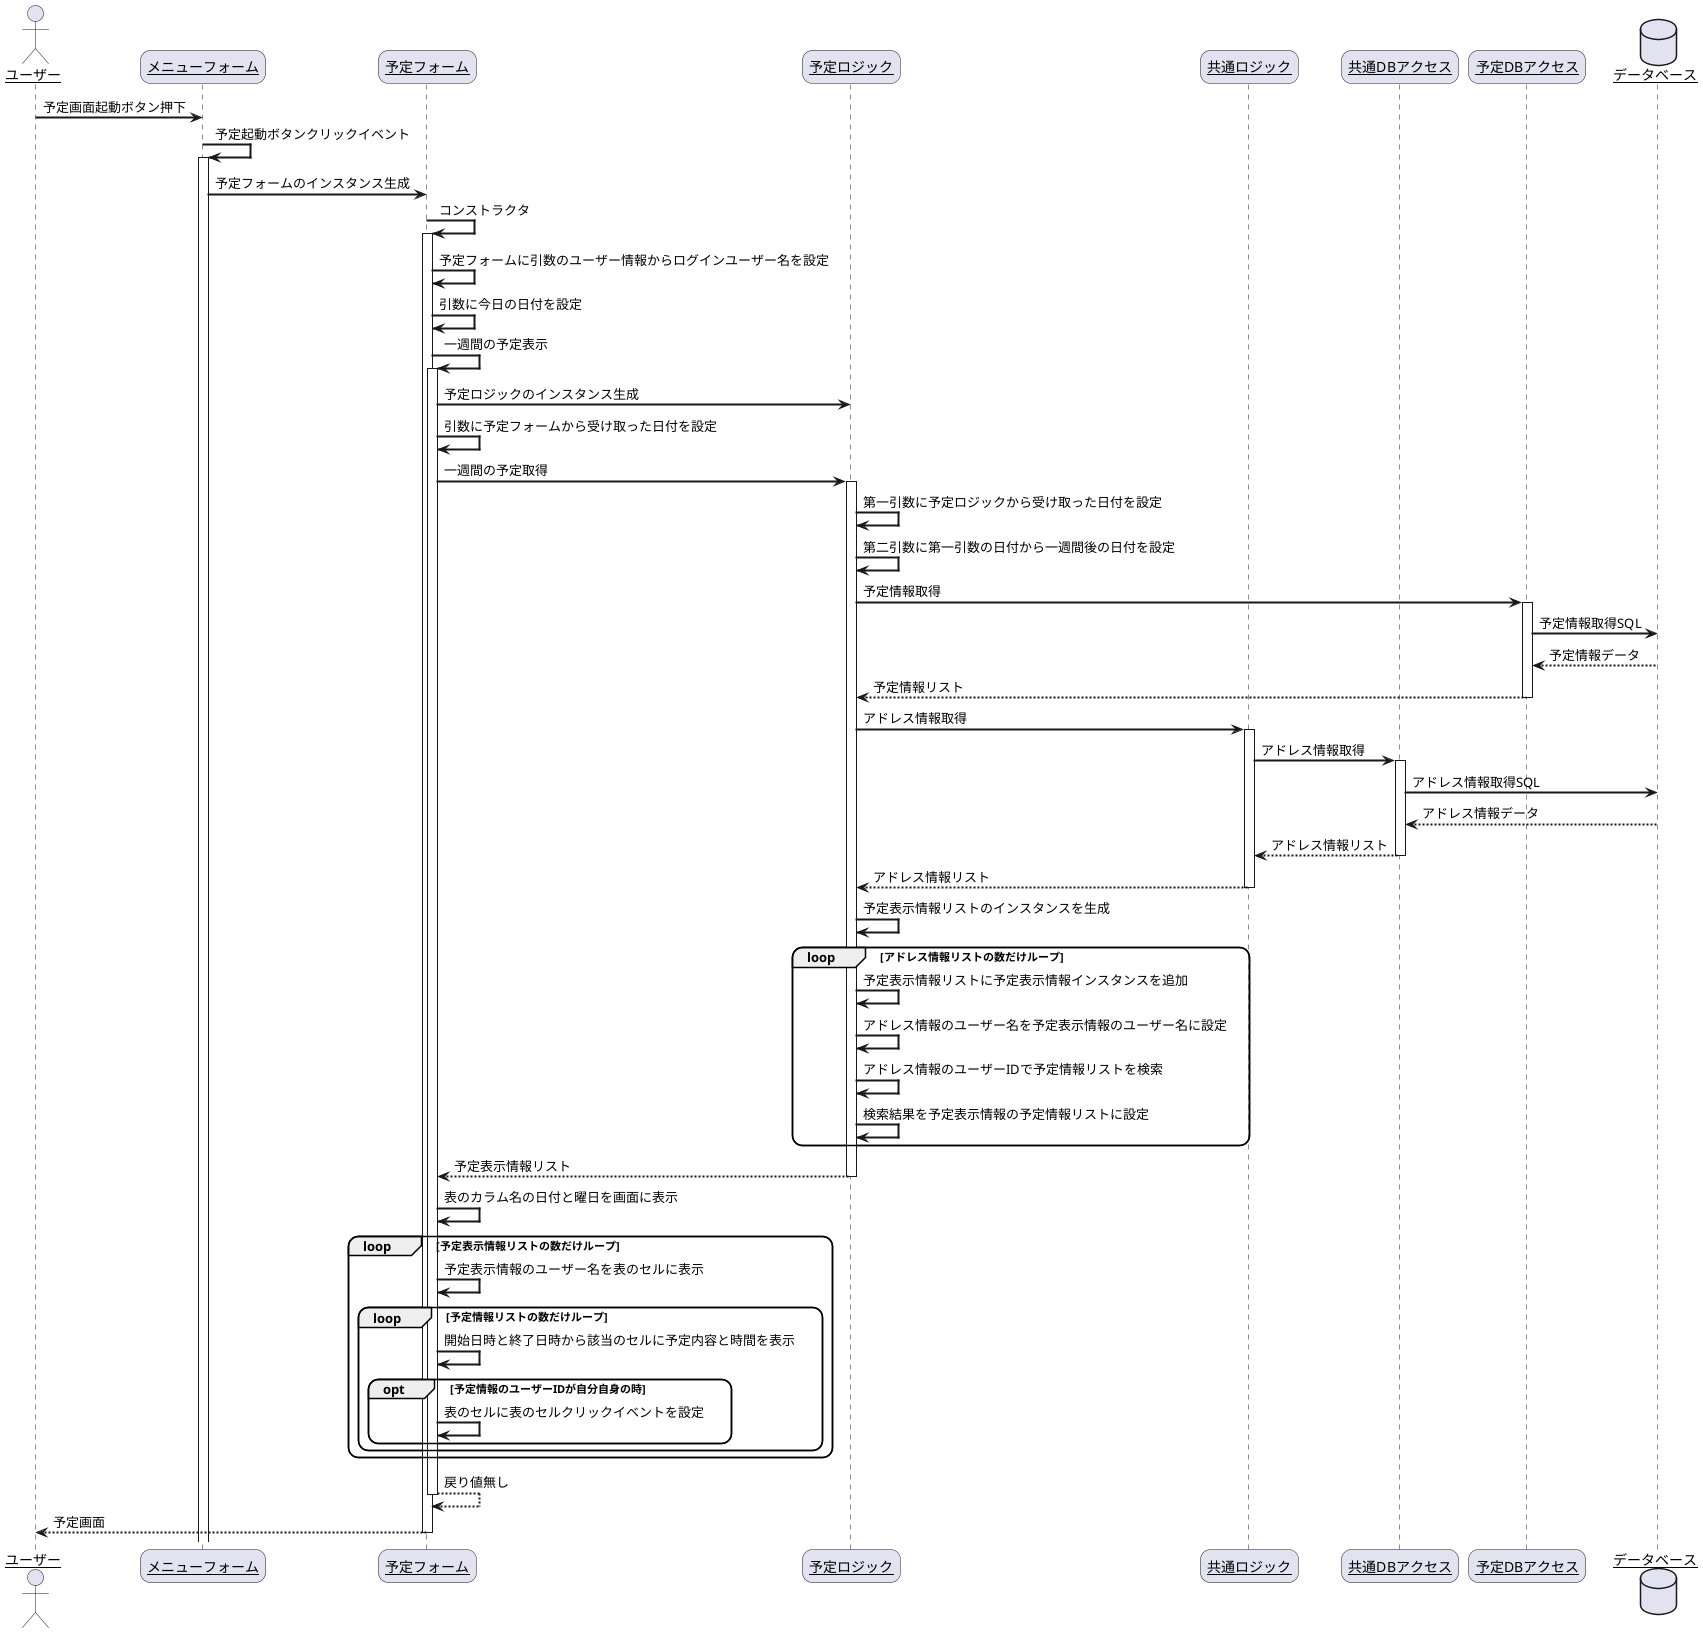 @startuml
skinparam sequenceArrowThickness 2
skinparam roundcorner 20
skinparam maxmessagesize 60
skinparam sequenceParticipant underline

actor "ユーザー" as user
participant "メニューフォーム" as menu_form
participant "予定フォーム" as plan_form
participant "予定ロジック" as plan_logic
participant "共通ロジック" as common_logic
participant "共通DBアクセス" as common_data_acces
participant "予定DBアクセス" as plan_data_acces
database "データベース" as db

user -> menu_form: 予定画面起動ボタン押下
menu_form -> menu_form: 予定起動ボタンクリックイベント
activate menu_form
menu_form -> plan_form: 予定フォームのインスタンス生成
plan_form -> plan_form: コンストラクタ
activate plan_form
plan_form -> plan_form:予定フォームに引数のユーザー情報からログインユーザー名を設定
plan_form -> plan_form:引数に今日の日付を設定
plan_form -> plan_form:一週間の予定表示
activate plan_form
plan_form -> plan_logic:予定ロジックのインスタンス生成
plan_form -> plan_form:引数に予定フォームから受け取った日付を設定
plan_form -> plan_logic:一週間の予定取得
activate plan_logic
plan_logic -> plan_logic: 第一引数に予定ロジックから受け取った日付を設定
plan_logic -> plan_logic: 第二引数に第一引数の日付から一週間後の日付を設定
plan_logic -> plan_data_acces: 予定情報取得
activate plan_data_acces
plan_data_acces -> db: 予定情報取得SQL
db --> plan_data_acces: 予定情報データ
plan_data_acces --> plan_logic:予定情報リスト
deactivate plan_data_acces
plan_logic -> common_logic: アドレス情報取得
activate common_logic
common_logic -> common_data_acces: アドレス情報取得
activate common_data_acces
common_data_acces -> db: アドレス情報取得SQL
db --> common_data_acces: アドレス情報データ
common_data_acces --> common_logic: アドレス情報リスト
deactivate common_data_acces
common_logic --> plan_logic: アドレス情報リスト
deactivate common_logic
plan_logic -> plan_logic: 予定表示情報リストのインスタンスを生成
loop アドレス情報リストの数だけループ
    plan_logic -> plan_logic: 予定表示情報リストに予定表示情報インスタンスを追加
    plan_logic -> plan_logic: アドレス情報のユーザー名を予定表示情報のユーザー名に設定
    plan_logic -> plan_logic: アドレス情報のユーザーIDで予定情報リストを検索
    plan_logic -> plan_logic: 検索結果を予定表示情報の予定情報リストに設定
end
plan_logic --> plan_form: 予定表示情報リスト
deactivate plan_logic
plan_form -> plan_form:表のカラム名の日付と曜日を画面に表示
loop 予定表示情報リストの数だけループ
    plan_form -> plan_form: 予定表示情報のユーザー名を表のセルに表示
    loop 予定情報リストの数だけループ
        plan_form -> plan_form: 開始日時と終了日時から該当のセルに予定内容と時間を表示
        opt 予定情報のユーザーIDが自分自身の時
            plan_form -> plan_form: 表のセルに表のセルクリックイベントを設定
        end
    end
end
plan_form --> plan_form: 戻り値無し
deactivate plan_form
plan_form --> user: 予定画面
deactivate plan_form

@enduml